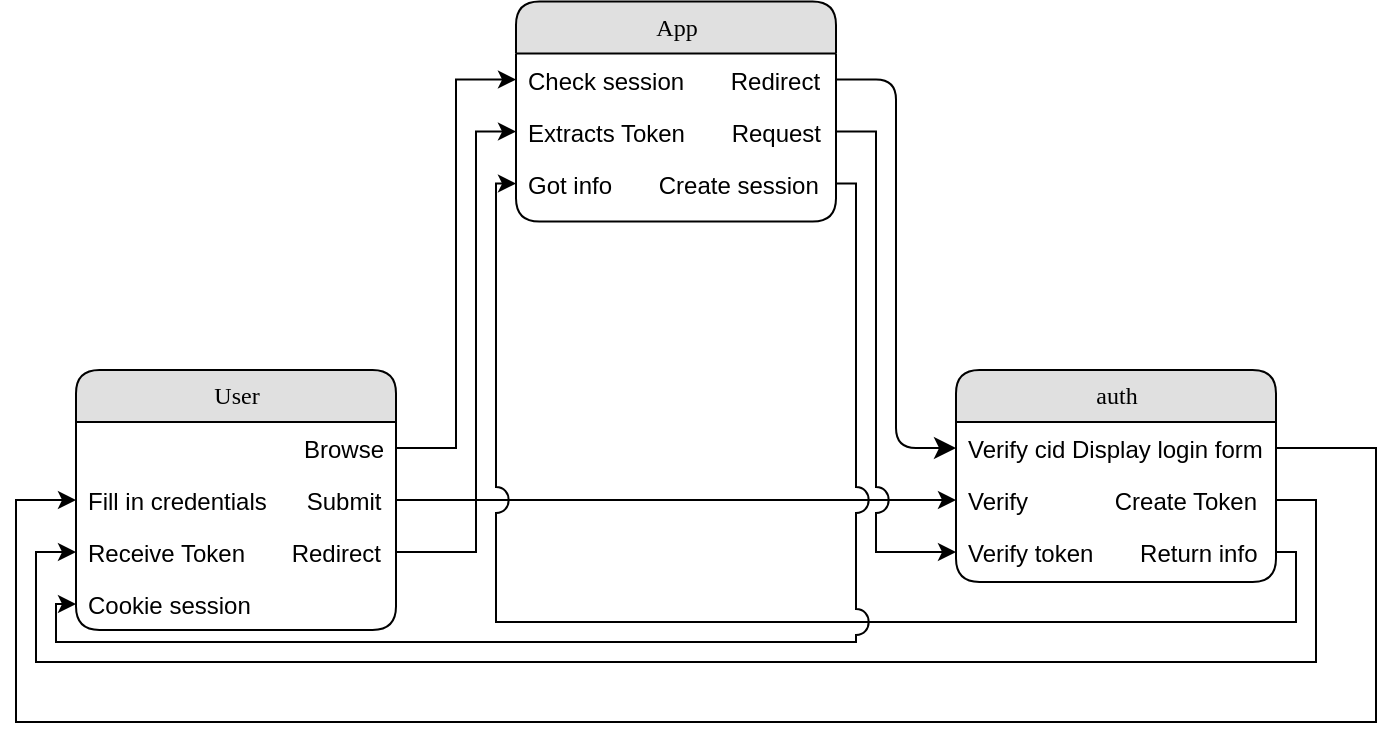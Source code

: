 <mxfile pages="1" version="11.2.3" type="device"><diagram name="Page-1" id="b520641d-4fe3-3701-9064-5fc419738815"><mxGraphModel dx="1038" dy="1441" grid="1" gridSize="10" guides="1" tooltips="1" connect="1" arrows="1" fold="1" page="1" pageScale="1" pageWidth="1100" pageHeight="850" background="#ffffff" math="0" shadow="0"><root><mxCell id="0"/><mxCell id="1" parent="0"/><mxCell id="21ea969265ad0168-6" value="App" style="swimlane;html=1;fontStyle=0;childLayout=stackLayout;horizontal=1;startSize=26;fillColor=#e0e0e0;horizontalStack=0;resizeParent=1;resizeLast=0;collapsible=1;marginBottom=0;swimlaneFillColor=#ffffff;align=center;rounded=1;shadow=0;comic=0;labelBackgroundColor=none;strokeColor=#000000;strokeWidth=1;fontFamily=Verdana;fontSize=12;fontColor=#000000;" parent="1" vertex="1"><mxGeometry x="310" y="-110.2" width="160" height="110" as="geometry"/></mxCell><mxCell id="21ea969265ad0168-7" value="Check session&amp;nbsp; &amp;nbsp; &amp;nbsp; &amp;nbsp;Redirect" style="text;html=1;strokeColor=none;fillColor=none;spacingLeft=4;spacingRight=4;whiteSpace=wrap;overflow=hidden;rotatable=0;points=[[0,0.5],[1,0.5]];portConstraint=eastwest;" parent="21ea969265ad0168-6" vertex="1"><mxGeometry y="26" width="160" height="26" as="geometry"/></mxCell><mxCell id="21ea969265ad0168-8" value="Extracts Token&amp;nbsp; &amp;nbsp; &amp;nbsp; &amp;nbsp;Request" style="text;html=1;strokeColor=none;fillColor=none;spacingLeft=4;spacingRight=4;whiteSpace=wrap;overflow=hidden;rotatable=0;points=[[0,0.5],[1,0.5]];portConstraint=eastwest;" parent="21ea969265ad0168-6" vertex="1"><mxGeometry y="52" width="160" height="26" as="geometry"/></mxCell><mxCell id="21ea969265ad0168-9" value="Got info&amp;nbsp; &amp;nbsp; &amp;nbsp; &amp;nbsp;Create session" style="text;html=1;strokeColor=none;fillColor=none;spacingLeft=4;spacingRight=4;whiteSpace=wrap;overflow=hidden;rotatable=0;points=[[0,0.5],[1,0.5]];portConstraint=eastwest;" parent="21ea969265ad0168-6" vertex="1"><mxGeometry y="78" width="160" height="26" as="geometry"/></mxCell><mxCell id="21ea969265ad0168-10" value="auth" style="swimlane;html=1;fontStyle=0;childLayout=stackLayout;horizontal=1;startSize=26;fillColor=#e0e0e0;horizontalStack=0;resizeParent=1;resizeLast=0;collapsible=1;marginBottom=0;swimlaneFillColor=#ffffff;align=center;rounded=1;shadow=0;comic=0;labelBackgroundColor=none;strokeColor=#000000;strokeWidth=1;fontFamily=Verdana;fontSize=12;fontColor=#000000;" parent="1" vertex="1"><mxGeometry x="530" y="74" width="160" height="106" as="geometry"/></mxCell><mxCell id="21ea969265ad0168-11" value="Verify cid Display login form" style="text;html=1;strokeColor=none;fillColor=none;spacingLeft=4;spacingRight=4;whiteSpace=wrap;overflow=hidden;rotatable=0;points=[[0,0.5],[1,0.5]];portConstraint=eastwest;" parent="21ea969265ad0168-10" vertex="1"><mxGeometry y="26" width="160" height="26" as="geometry"/></mxCell><mxCell id="21ea969265ad0168-12" value="Verify&amp;nbsp; &amp;nbsp; &amp;nbsp; &amp;nbsp; &amp;nbsp; &amp;nbsp; &amp;nbsp;Create Token" style="text;html=1;strokeColor=none;fillColor=none;spacingLeft=4;spacingRight=4;whiteSpace=wrap;overflow=hidden;rotatable=0;points=[[0,0.5],[1,0.5]];portConstraint=eastwest;" parent="21ea969265ad0168-10" vertex="1"><mxGeometry y="52" width="160" height="26" as="geometry"/></mxCell><mxCell id="21ea969265ad0168-52" value="Verify token&amp;nbsp; &amp;nbsp; &amp;nbsp; &amp;nbsp;Return info" style="text;html=1;strokeColor=none;fillColor=none;spacingLeft=4;spacingRight=4;whiteSpace=wrap;overflow=hidden;rotatable=0;points=[[0,0.5],[1,0.5]];portConstraint=eastwest;" parent="21ea969265ad0168-10" vertex="1"><mxGeometry y="78" width="160" height="26" as="geometry"/></mxCell><mxCell id="jfMbLR3ghylxka4D5T1y-1" value="User" style="swimlane;html=1;fontStyle=0;childLayout=stackLayout;horizontal=1;startSize=26;fillColor=#e0e0e0;horizontalStack=0;resizeParent=1;resizeLast=0;collapsible=1;marginBottom=0;swimlaneFillColor=#ffffff;align=center;rounded=1;shadow=0;comic=0;labelBackgroundColor=none;strokeColor=#000000;strokeWidth=1;fontFamily=Verdana;fontSize=12;fontColor=#000000;" parent="1" vertex="1"><mxGeometry x="90" y="74" width="160" height="130" as="geometry"/></mxCell><mxCell id="jfMbLR3ghylxka4D5T1y-2" value="Browse" style="text;html=1;strokeColor=none;fillColor=none;spacingLeft=4;spacingRight=4;whiteSpace=wrap;overflow=hidden;rotatable=0;points=[[0,0.5],[1,0.5]];portConstraint=eastwest;align=right;" parent="jfMbLR3ghylxka4D5T1y-1" vertex="1"><mxGeometry y="26" width="160" height="26" as="geometry"/></mxCell><mxCell id="jfMbLR3ghylxka4D5T1y-3" value="Fill in credentials&amp;nbsp; &amp;nbsp; &amp;nbsp; Submit" style="text;html=1;strokeColor=none;fillColor=none;spacingLeft=4;spacingRight=4;whiteSpace=wrap;overflow=hidden;rotatable=0;points=[[0,0.5],[1,0.5]];portConstraint=eastwest;" parent="jfMbLR3ghylxka4D5T1y-1" vertex="1"><mxGeometry y="52" width="160" height="26" as="geometry"/></mxCell><mxCell id="riLC-67DwTwOsuf01Q3v-1" value="Receive Token&amp;nbsp; &amp;nbsp; &amp;nbsp; &amp;nbsp;Redirect" style="text;html=1;strokeColor=none;fillColor=none;spacingLeft=4;spacingRight=4;whiteSpace=wrap;overflow=hidden;rotatable=0;points=[[0,0.5],[1,0.5]];portConstraint=eastwest;" vertex="1" parent="jfMbLR3ghylxka4D5T1y-1"><mxGeometry y="78" width="160" height="26" as="geometry"/></mxCell><mxCell id="riLC-67DwTwOsuf01Q3v-4" value="Cookie session" style="text;html=1;strokeColor=none;fillColor=none;spacingLeft=4;spacingRight=4;whiteSpace=wrap;overflow=hidden;rotatable=0;points=[[0,0.5],[1,0.5]];portConstraint=eastwest;" vertex="1" parent="jfMbLR3ghylxka4D5T1y-1"><mxGeometry y="104" width="160" height="26" as="geometry"/></mxCell><mxCell id="jfMbLR3ghylxka4D5T1y-6" style="edgeStyle=orthogonalEdgeStyle;rounded=0;orthogonalLoop=1;jettySize=auto;html=1;exitX=1;exitY=0.5;exitDx=0;exitDy=0;entryX=0;entryY=0.5;entryDx=0;entryDy=0;" parent="1" source="jfMbLR3ghylxka4D5T1y-2" target="21ea969265ad0168-7" edge="1"><mxGeometry relative="1" as="geometry"/></mxCell><mxCell id="21ea969265ad0168-40" style="edgeStyle=orthogonalEdgeStyle;html=1;exitX=1;exitY=0.5;entryX=0;entryY=0.5;labelBackgroundColor=none;startFill=0;startSize=8;endFill=1;endSize=8;fontFamily=Verdana;fontSize=12;exitDx=0;exitDy=0;entryDx=0;entryDy=0;" parent="1" source="21ea969265ad0168-7" target="21ea969265ad0168-11" edge="1"><mxGeometry relative="1" as="geometry"/></mxCell><mxCell id="jfMbLR3ghylxka4D5T1y-7" style="edgeStyle=orthogonalEdgeStyle;rounded=0;orthogonalLoop=1;jettySize=auto;html=1;exitX=1;exitY=0.5;exitDx=0;exitDy=0;entryX=0;entryY=0.5;entryDx=0;entryDy=0;" parent="1" source="21ea969265ad0168-11" target="jfMbLR3ghylxka4D5T1y-3" edge="1"><mxGeometry relative="1" as="geometry"><Array as="points"><mxPoint x="740" y="113"/><mxPoint x="740" y="250"/><mxPoint x="60" y="250"/><mxPoint x="60" y="139"/></Array></mxGeometry></mxCell><mxCell id="jfMbLR3ghylxka4D5T1y-8" style="edgeStyle=orthogonalEdgeStyle;rounded=0;orthogonalLoop=1;jettySize=auto;html=1;exitX=1;exitY=0.5;exitDx=0;exitDy=0;entryX=0;entryY=0.5;entryDx=0;entryDy=0;" parent="1" source="jfMbLR3ghylxka4D5T1y-3" target="21ea969265ad0168-12" edge="1"><mxGeometry relative="1" as="geometry"><Array as="points"><mxPoint x="400" y="139"/><mxPoint x="400" y="139"/></Array></mxGeometry></mxCell><mxCell id="jfMbLR3ghylxka4D5T1y-10" style="edgeStyle=orthogonalEdgeStyle;rounded=0;orthogonalLoop=1;jettySize=auto;html=1;exitX=1;exitY=0.5;exitDx=0;exitDy=0;entryX=0;entryY=0.5;entryDx=0;entryDy=0;jumpStyle=arc;jumpSize=13;" parent="1" source="21ea969265ad0168-8" target="21ea969265ad0168-52" edge="1"><mxGeometry relative="1" as="geometry"><Array as="points"><mxPoint x="490" y="-45"/><mxPoint x="490" y="165"/></Array></mxGeometry></mxCell><mxCell id="jfMbLR3ghylxka4D5T1y-11" style="edgeStyle=orthogonalEdgeStyle;rounded=0;jumpStyle=arc;jumpSize=13;orthogonalLoop=1;jettySize=auto;html=1;exitX=1;exitY=0.5;exitDx=0;exitDy=0;entryX=0;entryY=0.5;entryDx=0;entryDy=0;" parent="1" source="21ea969265ad0168-52" target="21ea969265ad0168-9" edge="1"><mxGeometry relative="1" as="geometry"><Array as="points"><mxPoint x="700" y="165"/><mxPoint x="700" y="200"/><mxPoint x="300" y="200"/><mxPoint x="300" y="-19"/></Array></mxGeometry></mxCell><mxCell id="riLC-67DwTwOsuf01Q3v-2" style="edgeStyle=orthogonalEdgeStyle;rounded=0;orthogonalLoop=1;jettySize=auto;html=1;exitX=1;exitY=0.5;exitDx=0;exitDy=0;entryX=0;entryY=0.5;entryDx=0;entryDy=0;" edge="1" parent="1" source="21ea969265ad0168-12" target="riLC-67DwTwOsuf01Q3v-1"><mxGeometry relative="1" as="geometry"><Array as="points"><mxPoint x="710" y="139"/><mxPoint x="710" y="220"/><mxPoint x="70" y="220"/><mxPoint x="70" y="165"/></Array></mxGeometry></mxCell><mxCell id="riLC-67DwTwOsuf01Q3v-3" style="edgeStyle=orthogonalEdgeStyle;rounded=0;orthogonalLoop=1;jettySize=auto;html=1;exitX=1;exitY=0.5;exitDx=0;exitDy=0;entryX=0;entryY=0.5;entryDx=0;entryDy=0;" edge="1" parent="1" source="riLC-67DwTwOsuf01Q3v-1" target="21ea969265ad0168-8"><mxGeometry relative="1" as="geometry"><Array as="points"><mxPoint x="290" y="165"/><mxPoint x="290" y="-45"/></Array></mxGeometry></mxCell><mxCell id="riLC-67DwTwOsuf01Q3v-5" style="edgeStyle=orthogonalEdgeStyle;rounded=0;orthogonalLoop=1;jettySize=auto;html=1;exitX=1;exitY=0.5;exitDx=0;exitDy=0;entryX=0;entryY=0.5;entryDx=0;entryDy=0;jumpStyle=arc;jumpSize=13;" edge="1" parent="1" source="21ea969265ad0168-9" target="riLC-67DwTwOsuf01Q3v-4"><mxGeometry relative="1" as="geometry"><Array as="points"><mxPoint x="480" y="-19"/><mxPoint x="480" y="210"/><mxPoint x="80" y="210"/><mxPoint x="80" y="191"/></Array></mxGeometry></mxCell></root></mxGraphModel></diagram></mxfile>